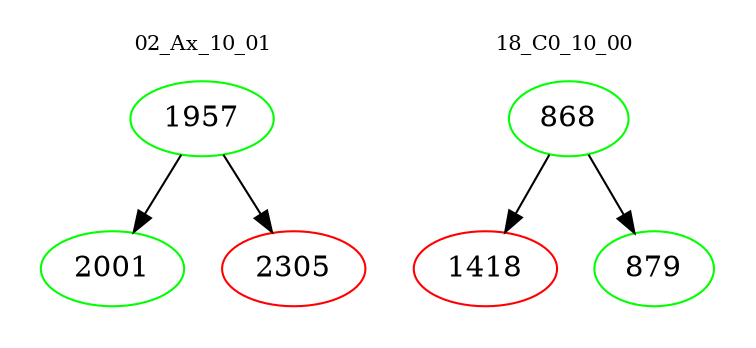 digraph{
subgraph cluster_0 {
color = white
label = "02_Ax_10_01";
fontsize=10;
T0_1957 [label="1957", color="green"]
T0_1957 -> T0_2001 [color="black"]
T0_2001 [label="2001", color="green"]
T0_1957 -> T0_2305 [color="black"]
T0_2305 [label="2305", color="red"]
}
subgraph cluster_1 {
color = white
label = "18_C0_10_00";
fontsize=10;
T1_868 [label="868", color="green"]
T1_868 -> T1_1418 [color="black"]
T1_1418 [label="1418", color="red"]
T1_868 -> T1_879 [color="black"]
T1_879 [label="879", color="green"]
}
}
